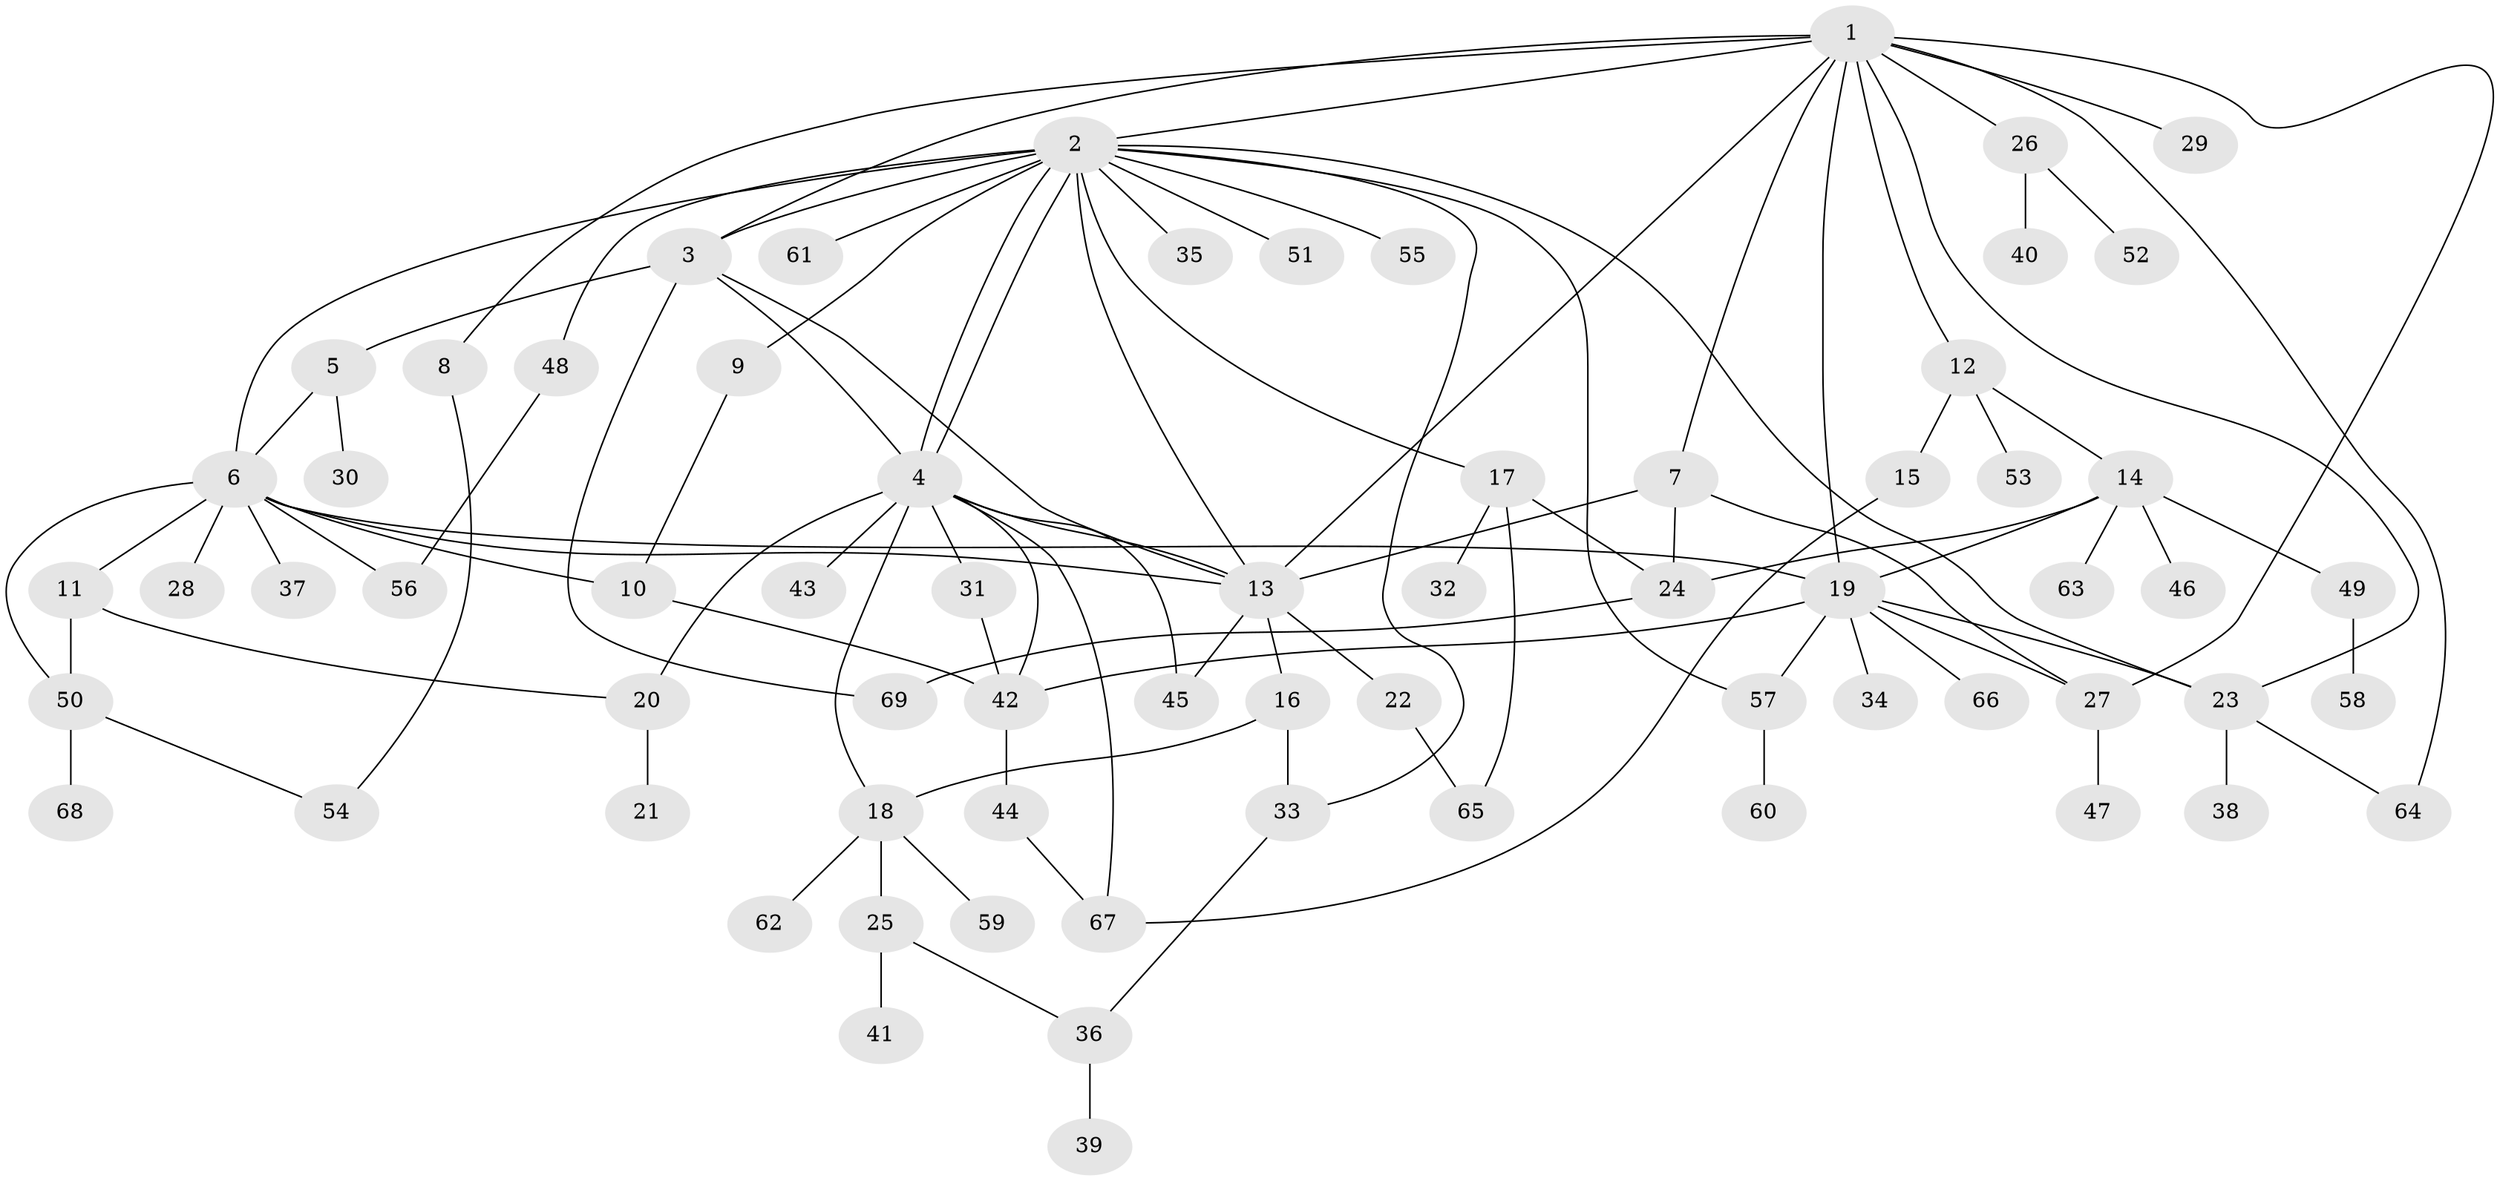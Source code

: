 // coarse degree distribution, {6: 0.037037037037037035, 1: 0.7037037037037037, 2: 0.07407407407407407, 4: 0.037037037037037035, 5: 0.037037037037037035, 14: 0.037037037037037035, 3: 0.07407407407407407}
// Generated by graph-tools (version 1.1) at 2025/51/03/04/25 21:51:11]
// undirected, 69 vertices, 103 edges
graph export_dot {
graph [start="1"]
  node [color=gray90,style=filled];
  1;
  2;
  3;
  4;
  5;
  6;
  7;
  8;
  9;
  10;
  11;
  12;
  13;
  14;
  15;
  16;
  17;
  18;
  19;
  20;
  21;
  22;
  23;
  24;
  25;
  26;
  27;
  28;
  29;
  30;
  31;
  32;
  33;
  34;
  35;
  36;
  37;
  38;
  39;
  40;
  41;
  42;
  43;
  44;
  45;
  46;
  47;
  48;
  49;
  50;
  51;
  52;
  53;
  54;
  55;
  56;
  57;
  58;
  59;
  60;
  61;
  62;
  63;
  64;
  65;
  66;
  67;
  68;
  69;
  1 -- 2;
  1 -- 3;
  1 -- 7;
  1 -- 8;
  1 -- 12;
  1 -- 13;
  1 -- 19;
  1 -- 23;
  1 -- 26;
  1 -- 27;
  1 -- 29;
  1 -- 64;
  2 -- 3;
  2 -- 4;
  2 -- 4;
  2 -- 6;
  2 -- 9;
  2 -- 13;
  2 -- 17;
  2 -- 23;
  2 -- 33;
  2 -- 35;
  2 -- 48;
  2 -- 51;
  2 -- 55;
  2 -- 57;
  2 -- 61;
  3 -- 4;
  3 -- 5;
  3 -- 13;
  3 -- 69;
  4 -- 13;
  4 -- 18;
  4 -- 20;
  4 -- 31;
  4 -- 42;
  4 -- 43;
  4 -- 45;
  4 -- 67;
  5 -- 6;
  5 -- 30;
  6 -- 10;
  6 -- 11;
  6 -- 13;
  6 -- 19;
  6 -- 28;
  6 -- 37;
  6 -- 50;
  6 -- 56;
  7 -- 13;
  7 -- 24;
  7 -- 27;
  8 -- 54;
  9 -- 10;
  10 -- 42;
  11 -- 20;
  11 -- 50;
  12 -- 14;
  12 -- 15;
  12 -- 53;
  13 -- 16;
  13 -- 22;
  13 -- 45;
  14 -- 19;
  14 -- 24;
  14 -- 46;
  14 -- 49;
  14 -- 63;
  15 -- 67;
  16 -- 18;
  16 -- 33;
  17 -- 24;
  17 -- 32;
  17 -- 65;
  18 -- 25;
  18 -- 59;
  18 -- 62;
  19 -- 23;
  19 -- 27;
  19 -- 34;
  19 -- 42;
  19 -- 57;
  19 -- 66;
  20 -- 21;
  22 -- 65;
  23 -- 38;
  23 -- 64;
  24 -- 69;
  25 -- 36;
  25 -- 41;
  26 -- 40;
  26 -- 52;
  27 -- 47;
  31 -- 42;
  33 -- 36;
  36 -- 39;
  42 -- 44;
  44 -- 67;
  48 -- 56;
  49 -- 58;
  50 -- 54;
  50 -- 68;
  57 -- 60;
}
